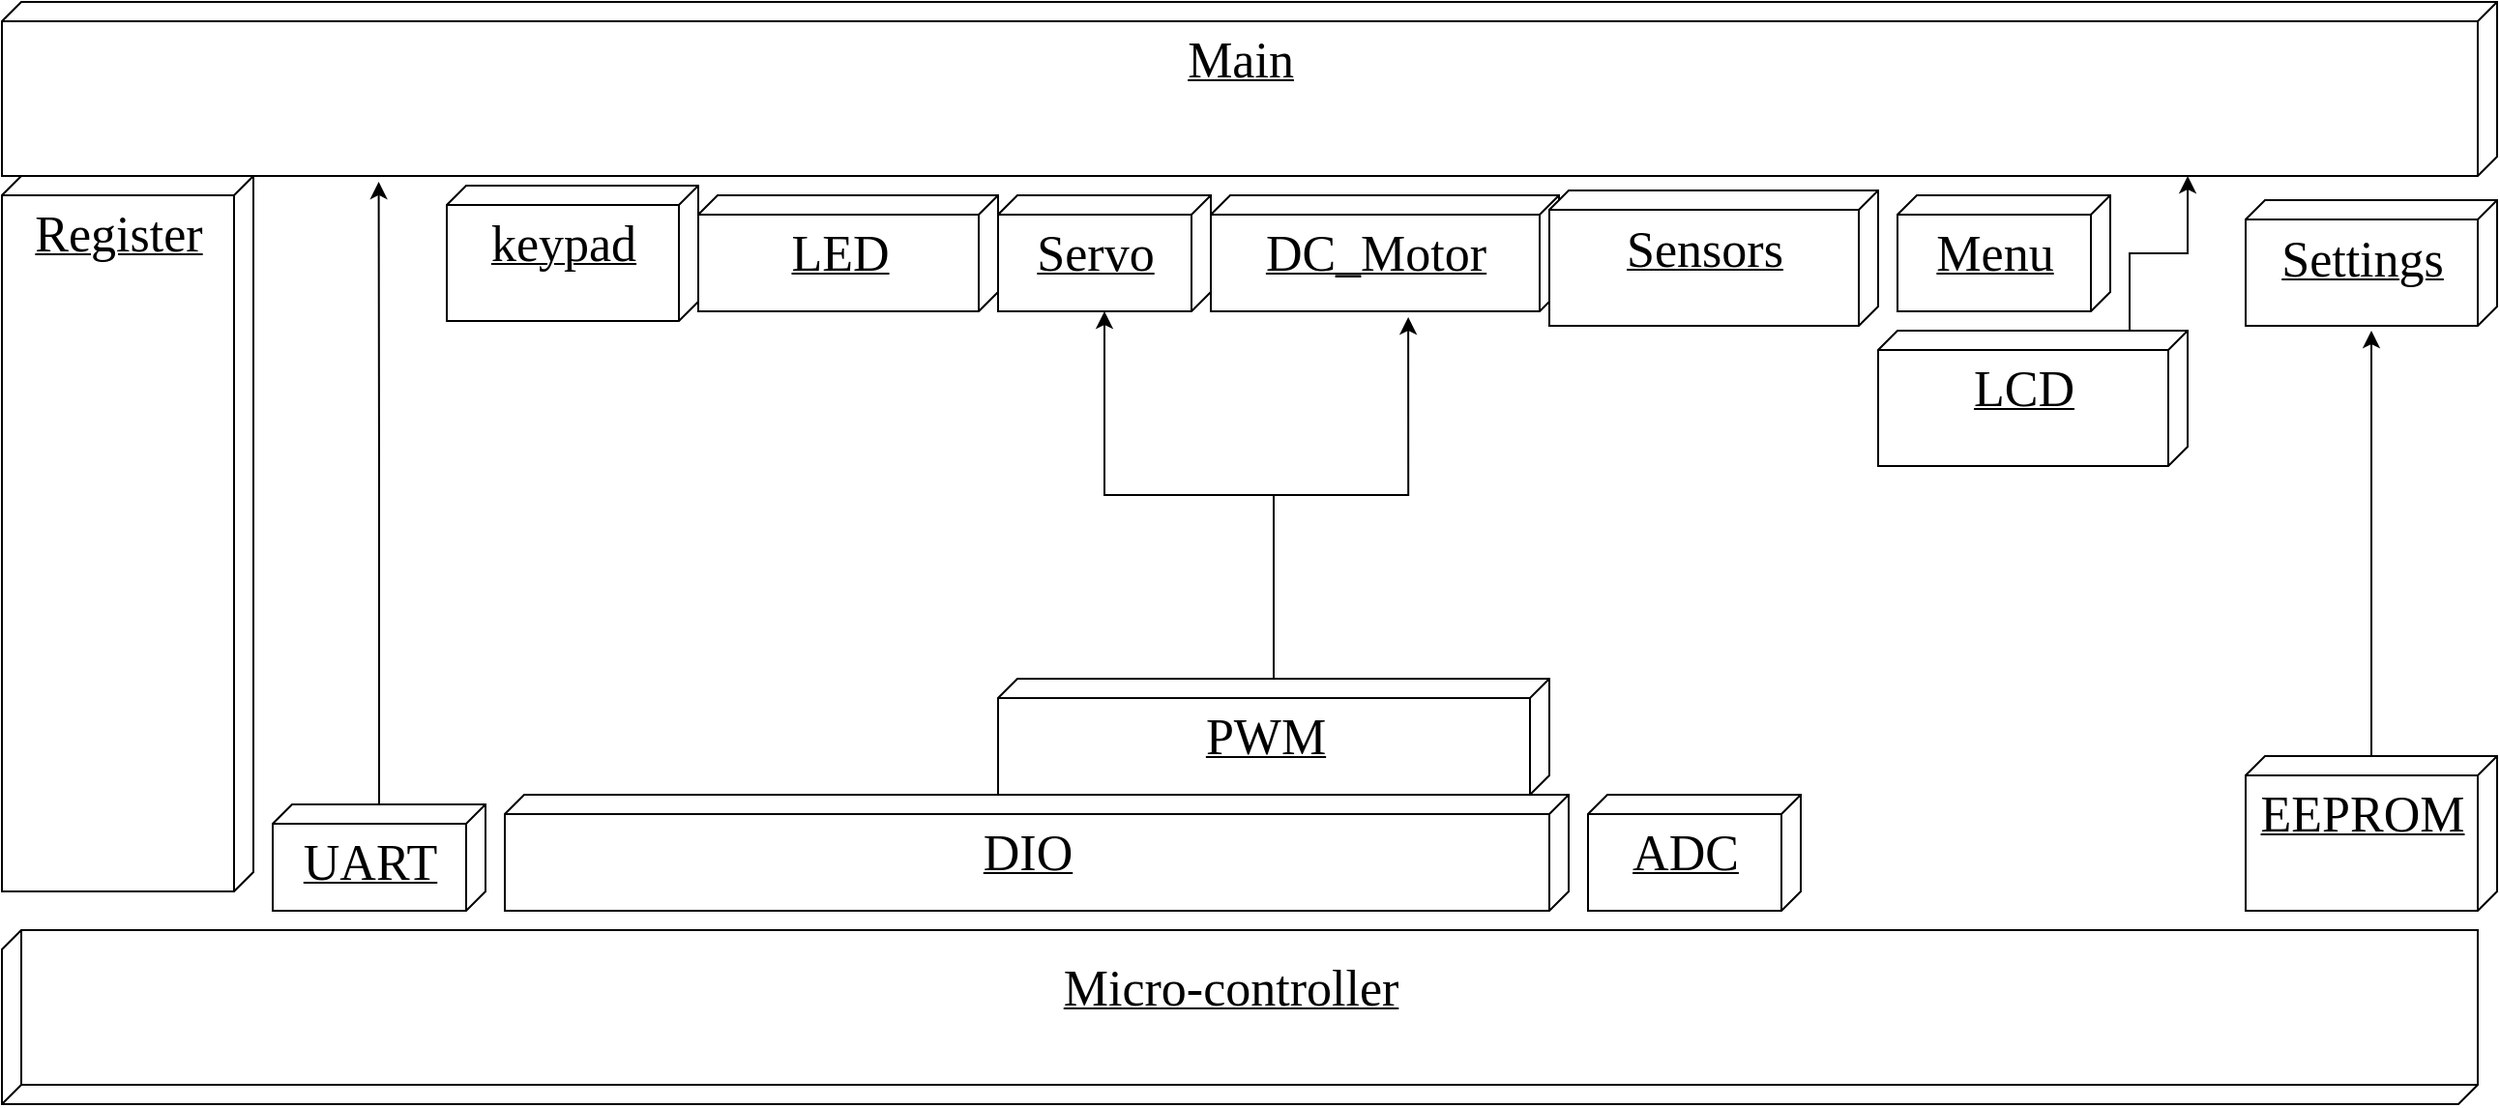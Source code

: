 <mxfile version="25.0.3">
  <diagram name="Page-1" id="5f0bae14-7c28-e335-631c-24af17079c00">
    <mxGraphModel dx="1434" dy="1588" grid="1" gridSize="10" guides="1" tooltips="1" connect="1" arrows="1" fold="1" page="1" pageScale="1" pageWidth="1100" pageHeight="850" background="none" math="0" shadow="0">
      <root>
        <mxCell id="0" />
        <mxCell id="1" parent="0" />
        <mxCell id="6phaNFnUsEhRjkLHSshi-2" value="&lt;div style=&quot;&quot;&gt;&lt;span style=&quot;background-color: initial;&quot;&gt;&lt;font style=&quot;font-size: 26px;&quot;&gt;Micro-controller&lt;/font&gt;&lt;/span&gt;&lt;/div&gt;&lt;div&gt;&lt;br&gt;&lt;/div&gt;" style="verticalAlign=top;align=center;spacingTop=8;spacingLeft=2;spacingRight=12;shape=cube;size=10;direction=north;fontStyle=4;html=1;rounded=0;shadow=0;comic=0;labelBackgroundColor=none;strokeWidth=1;fontFamily=Verdana;fontSize=12" parent="1" vertex="1">
          <mxGeometry x="10" y="350" width="1280" height="90" as="geometry" />
        </mxCell>
        <mxCell id="6phaNFnUsEhRjkLHSshi-5" value="&lt;font style=&quot;font-size: 26px;&quot;&gt;Main&lt;/font&gt;" style="verticalAlign=top;align=center;spacingTop=8;spacingLeft=2;spacingRight=12;shape=cube;size=10;direction=south;fontStyle=4;html=1;rounded=0;shadow=0;comic=0;labelBackgroundColor=none;strokeWidth=1;fontFamily=Verdana;fontSize=12" parent="1" vertex="1">
          <mxGeometry x="10" y="-130" width="1290" height="90" as="geometry" />
        </mxCell>
        <mxCell id="6phaNFnUsEhRjkLHSshi-6" value="&lt;font style=&quot;font-size: 26px;&quot;&gt;Register&lt;/font&gt;" style="verticalAlign=top;align=center;spacingTop=8;spacingLeft=2;spacingRight=12;shape=cube;size=10;direction=south;fontStyle=4;html=1;rounded=0;shadow=0;comic=0;labelBackgroundColor=none;strokeWidth=1;fontFamily=Verdana;fontSize=12" parent="1" vertex="1">
          <mxGeometry x="10" y="-40" width="130" height="370" as="geometry" />
        </mxCell>
        <mxCell id="6phaNFnUsEhRjkLHSshi-7" value="&lt;span style=&quot;font-size: 26px;&quot;&gt;DIO&lt;/span&gt;&lt;div&gt;&lt;span style=&quot;font-size: 26px;&quot;&gt;&lt;br&gt;&lt;/span&gt;&lt;/div&gt;" style="verticalAlign=top;align=center;spacingTop=8;spacingLeft=2;spacingRight=12;shape=cube;size=10;direction=south;fontStyle=4;html=1;rounded=0;shadow=0;comic=0;labelBackgroundColor=none;strokeWidth=1;fontFamily=Verdana;fontSize=12" parent="1" vertex="1">
          <mxGeometry x="270" y="280" width="550" height="60" as="geometry" />
        </mxCell>
        <mxCell id="6phaNFnUsEhRjkLHSshi-8" value="&lt;font style=&quot;font-size: 26px;&quot;&gt;DC_Motor&lt;/font&gt;" style="verticalAlign=top;align=center;spacingTop=8;spacingLeft=2;spacingRight=12;shape=cube;size=10;direction=south;fontStyle=4;html=1;rounded=0;shadow=0;comic=0;labelBackgroundColor=none;strokeWidth=1;fontFamily=Verdana;fontSize=12" parent="1" vertex="1">
          <mxGeometry x="635" y="-30" width="180" height="60" as="geometry" />
        </mxCell>
        <mxCell id="6phaNFnUsEhRjkLHSshi-9" value="&lt;span style=&quot;font-size: 26px;&quot;&gt;UART&lt;/span&gt;" style="verticalAlign=top;align=center;spacingTop=8;spacingLeft=2;spacingRight=12;shape=cube;size=10;direction=south;fontStyle=4;html=1;rounded=0;shadow=0;comic=0;labelBackgroundColor=none;strokeWidth=1;fontFamily=Verdana;fontSize=12" parent="1" vertex="1">
          <mxGeometry x="150" y="285" width="110" height="55" as="geometry" />
        </mxCell>
        <mxCell id="6phaNFnUsEhRjkLHSshi-10" value="&lt;span style=&quot;font-size: 26px;&quot;&gt;LCD&lt;/span&gt;" style="verticalAlign=top;align=center;spacingTop=8;spacingLeft=2;spacingRight=12;shape=cube;size=10;direction=south;fontStyle=4;html=1;rounded=0;shadow=0;comic=0;labelBackgroundColor=none;strokeWidth=1;fontFamily=Verdana;fontSize=12" parent="1" vertex="1">
          <mxGeometry x="980" y="40" width="160" height="70" as="geometry" />
        </mxCell>
        <mxCell id="6phaNFnUsEhRjkLHSshi-11" value="&lt;font style=&quot;font-size: 26px;&quot;&gt;keypad&lt;/font&gt;&lt;div&gt;&lt;font style=&quot;font-size: 26px;&quot;&gt;&lt;br&gt;&lt;/font&gt;&lt;/div&gt;" style="verticalAlign=top;align=center;spacingTop=8;spacingLeft=2;spacingRight=12;shape=cube;size=10;direction=south;fontStyle=4;html=1;rounded=0;shadow=0;comic=0;labelBackgroundColor=none;strokeWidth=1;fontFamily=Verdana;fontSize=12" parent="1" vertex="1">
          <mxGeometry x="240" y="-35" width="130" height="70" as="geometry" />
        </mxCell>
        <mxCell id="6phaNFnUsEhRjkLHSshi-13" value="&lt;span style=&quot;font-size: 26px;&quot;&gt;Servo&lt;/span&gt;&lt;div&gt;&lt;span style=&quot;font-size: 26px;&quot;&gt;&lt;br&gt;&lt;/span&gt;&lt;/div&gt;" style="verticalAlign=top;align=center;spacingTop=8;spacingLeft=2;spacingRight=12;shape=cube;size=10;direction=south;fontStyle=4;html=1;rounded=0;shadow=0;comic=0;labelBackgroundColor=none;strokeWidth=1;fontFamily=Verdana;fontSize=12" parent="1" vertex="1">
          <mxGeometry x="525" y="-30" width="110" height="60" as="geometry" />
        </mxCell>
        <mxCell id="fbuZiBp45jAydQB__u6O-7" style="edgeStyle=orthogonalEdgeStyle;rounded=0;orthogonalLoop=1;jettySize=auto;html=1;" edge="1" parent="1" source="6phaNFnUsEhRjkLHSshi-14">
          <mxGeometry relative="1" as="geometry">
            <mxPoint x="1235" y="40" as="targetPoint" />
          </mxGeometry>
        </mxCell>
        <mxCell id="6phaNFnUsEhRjkLHSshi-14" value="&lt;span style=&quot;font-size: 26px;&quot;&gt;EEPROM&lt;/span&gt;" style="verticalAlign=top;align=center;spacingTop=8;spacingLeft=2;spacingRight=12;shape=cube;size=10;direction=south;fontStyle=4;html=1;rounded=0;shadow=0;comic=0;labelBackgroundColor=none;strokeWidth=1;fontFamily=Verdana;fontSize=12" parent="1" vertex="1">
          <mxGeometry x="1170" y="260" width="130" height="80" as="geometry" />
        </mxCell>
        <mxCell id="6phaNFnUsEhRjkLHSshi-15" value="&lt;font style=&quot;font-size: 26px;&quot;&gt;Menu&lt;/font&gt;" style="verticalAlign=top;align=center;spacingTop=8;spacingLeft=2;spacingRight=12;shape=cube;size=10;direction=south;fontStyle=4;html=1;rounded=0;shadow=0;comic=0;labelBackgroundColor=none;strokeWidth=1;fontFamily=Verdana;fontSize=12" parent="1" vertex="1">
          <mxGeometry x="990" y="-30" width="110" height="60" as="geometry" />
        </mxCell>
        <mxCell id="6phaNFnUsEhRjkLHSshi-16" value="&lt;span style=&quot;font-size: 26px;&quot;&gt;ADC&lt;/span&gt;" style="verticalAlign=top;align=center;spacingTop=8;spacingLeft=2;spacingRight=12;shape=cube;size=10;direction=south;fontStyle=4;html=1;rounded=0;shadow=0;comic=0;labelBackgroundColor=none;strokeWidth=1;fontFamily=Verdana;fontSize=12" parent="1" vertex="1">
          <mxGeometry x="830" y="280" width="110" height="60" as="geometry" />
        </mxCell>
        <mxCell id="fbuZiBp45jAydQB__u6O-11" style="edgeStyle=orthogonalEdgeStyle;rounded=0;orthogonalLoop=1;jettySize=auto;html=1;" edge="1" parent="1" source="6phaNFnUsEhRjkLHSshi-17" target="6phaNFnUsEhRjkLHSshi-13">
          <mxGeometry relative="1" as="geometry" />
        </mxCell>
        <mxCell id="6phaNFnUsEhRjkLHSshi-17" value="&lt;font style=&quot;font-size: 26px;&quot;&gt;PWM&lt;/font&gt;" style="verticalAlign=top;align=center;spacingTop=8;spacingLeft=2;spacingRight=12;shape=cube;size=10;direction=south;fontStyle=4;html=1;rounded=0;shadow=0;comic=0;labelBackgroundColor=none;strokeWidth=1;fontFamily=Verdana;fontSize=12" parent="1" vertex="1">
          <mxGeometry x="525" y="220" width="285" height="60" as="geometry" />
        </mxCell>
        <mxCell id="fbuZiBp45jAydQB__u6O-3" value="&lt;font style=&quot;font-size: 26px;&quot;&gt;LED&lt;/font&gt;&lt;div&gt;&lt;font style=&quot;font-size: 26px;&quot;&gt;&lt;br&gt;&lt;/font&gt;&lt;/div&gt;" style="verticalAlign=top;align=center;spacingTop=8;spacingLeft=2;spacingRight=12;shape=cube;size=10;direction=south;fontStyle=4;html=1;rounded=0;shadow=0;comic=0;labelBackgroundColor=none;strokeWidth=1;fontFamily=Verdana;fontSize=12" vertex="1" parent="1">
          <mxGeometry x="370" y="-30" width="155" height="60" as="geometry" />
        </mxCell>
        <mxCell id="fbuZiBp45jAydQB__u6O-4" value="&lt;font style=&quot;font-size: 26px;&quot;&gt;Sensors&lt;/font&gt;" style="verticalAlign=top;align=center;spacingTop=8;spacingLeft=2;spacingRight=12;shape=cube;size=10;direction=south;fontStyle=4;html=1;rounded=0;shadow=0;comic=0;labelBackgroundColor=none;strokeWidth=1;fontFamily=Verdana;fontSize=12" vertex="1" parent="1">
          <mxGeometry x="810" y="-32.5" width="170" height="70" as="geometry" />
        </mxCell>
        <mxCell id="fbuZiBp45jAydQB__u6O-5" value="&lt;font style=&quot;font-size: 26px;&quot;&gt;Settings&lt;/font&gt;" style="verticalAlign=top;align=center;spacingTop=8;spacingLeft=2;spacingRight=12;shape=cube;size=10;direction=south;fontStyle=4;html=1;rounded=0;shadow=0;comic=0;labelBackgroundColor=none;strokeWidth=1;fontFamily=Verdana;fontSize=12" vertex="1" parent="1">
          <mxGeometry x="1170" y="-27.5" width="130" height="65" as="geometry" />
        </mxCell>
        <mxCell id="fbuZiBp45jAydQB__u6O-8" style="edgeStyle=orthogonalEdgeStyle;rounded=0;orthogonalLoop=1;jettySize=auto;html=1;entryX=1.033;entryY=0.849;entryDx=0;entryDy=0;entryPerimeter=0;" edge="1" parent="1" source="6phaNFnUsEhRjkLHSshi-9" target="6phaNFnUsEhRjkLHSshi-5">
          <mxGeometry relative="1" as="geometry" />
        </mxCell>
        <mxCell id="fbuZiBp45jAydQB__u6O-10" style="edgeStyle=orthogonalEdgeStyle;rounded=0;orthogonalLoop=1;jettySize=auto;html=1;entryX=1;entryY=0.124;entryDx=0;entryDy=0;entryPerimeter=0;" edge="1" parent="1" source="6phaNFnUsEhRjkLHSshi-10" target="6phaNFnUsEhRjkLHSshi-5">
          <mxGeometry relative="1" as="geometry">
            <Array as="points">
              <mxPoint x="1110" />
              <mxPoint x="1140" />
            </Array>
          </mxGeometry>
        </mxCell>
        <mxCell id="fbuZiBp45jAydQB__u6O-12" style="edgeStyle=orthogonalEdgeStyle;rounded=0;orthogonalLoop=1;jettySize=auto;html=1;entryX=1.05;entryY=0.433;entryDx=0;entryDy=0;entryPerimeter=0;" edge="1" parent="1" source="6phaNFnUsEhRjkLHSshi-17" target="6phaNFnUsEhRjkLHSshi-8">
          <mxGeometry relative="1" as="geometry" />
        </mxCell>
      </root>
    </mxGraphModel>
  </diagram>
</mxfile>
